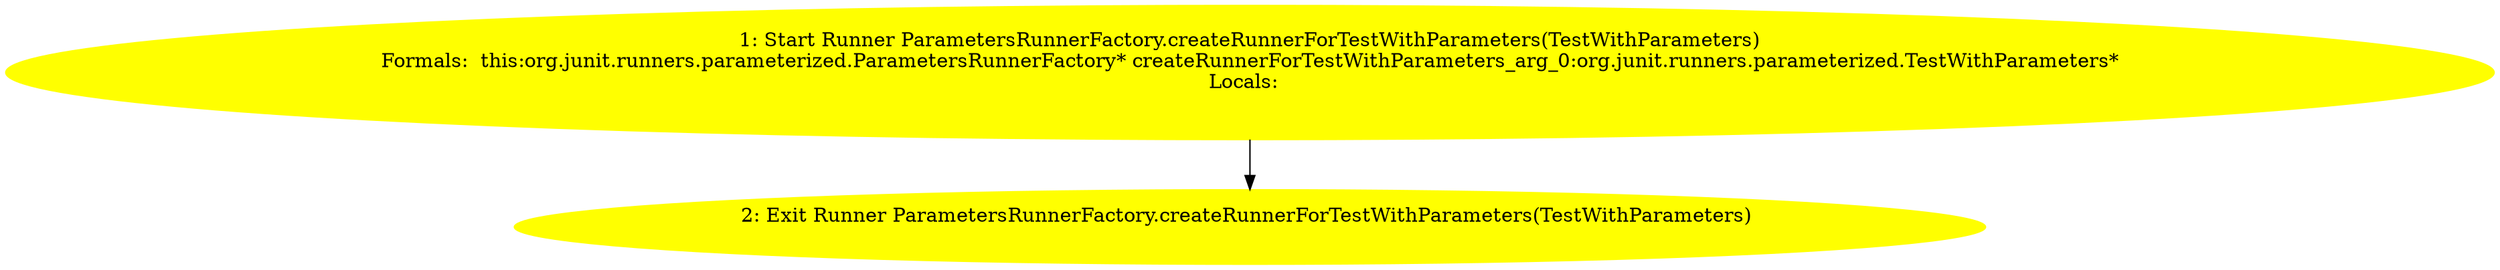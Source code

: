 /* @generated */
digraph cfg {
"org.junit.runners.parameterized.ParametersRunnerFactory.createRunnerForTestWithParameters(org.junit..de6b3d2a06687d2ccc1ee7a95c063413_1" [label="1: Start Runner ParametersRunnerFactory.createRunnerForTestWithParameters(TestWithParameters)\nFormals:  this:org.junit.runners.parameterized.ParametersRunnerFactory* createRunnerForTestWithParameters_arg_0:org.junit.runners.parameterized.TestWithParameters*\nLocals:  \n  " color=yellow style=filled]
	

	 "org.junit.runners.parameterized.ParametersRunnerFactory.createRunnerForTestWithParameters(org.junit..de6b3d2a06687d2ccc1ee7a95c063413_1" -> "org.junit.runners.parameterized.ParametersRunnerFactory.createRunnerForTestWithParameters(org.junit..de6b3d2a06687d2ccc1ee7a95c063413_2" ;
"org.junit.runners.parameterized.ParametersRunnerFactory.createRunnerForTestWithParameters(org.junit..de6b3d2a06687d2ccc1ee7a95c063413_2" [label="2: Exit Runner ParametersRunnerFactory.createRunnerForTestWithParameters(TestWithParameters) \n  " color=yellow style=filled]
	

}
